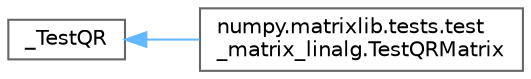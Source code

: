 digraph "Graphical Class Hierarchy"
{
 // LATEX_PDF_SIZE
  bgcolor="transparent";
  edge [fontname=Helvetica,fontsize=10,labelfontname=Helvetica,labelfontsize=10];
  node [fontname=Helvetica,fontsize=10,shape=box,height=0.2,width=0.4];
  rankdir="LR";
  Node0 [id="Node000000",label="_TestQR",height=0.2,width=0.4,color="grey40", fillcolor="white", style="filled",URL="$da/d3d/class__TestQR.html",tooltip=" "];
  Node0 -> Node1 [id="edge2814_Node000000_Node000001",dir="back",color="steelblue1",style="solid",tooltip=" "];
  Node1 [id="Node000001",label="numpy.matrixlib.tests.test\l_matrix_linalg.TestQRMatrix",height=0.2,width=0.4,color="grey40", fillcolor="white", style="filled",URL="$dd/da1/classnumpy_1_1matrixlib_1_1tests_1_1test__matrix__linalg_1_1TestQRMatrix.html",tooltip=" "];
}
